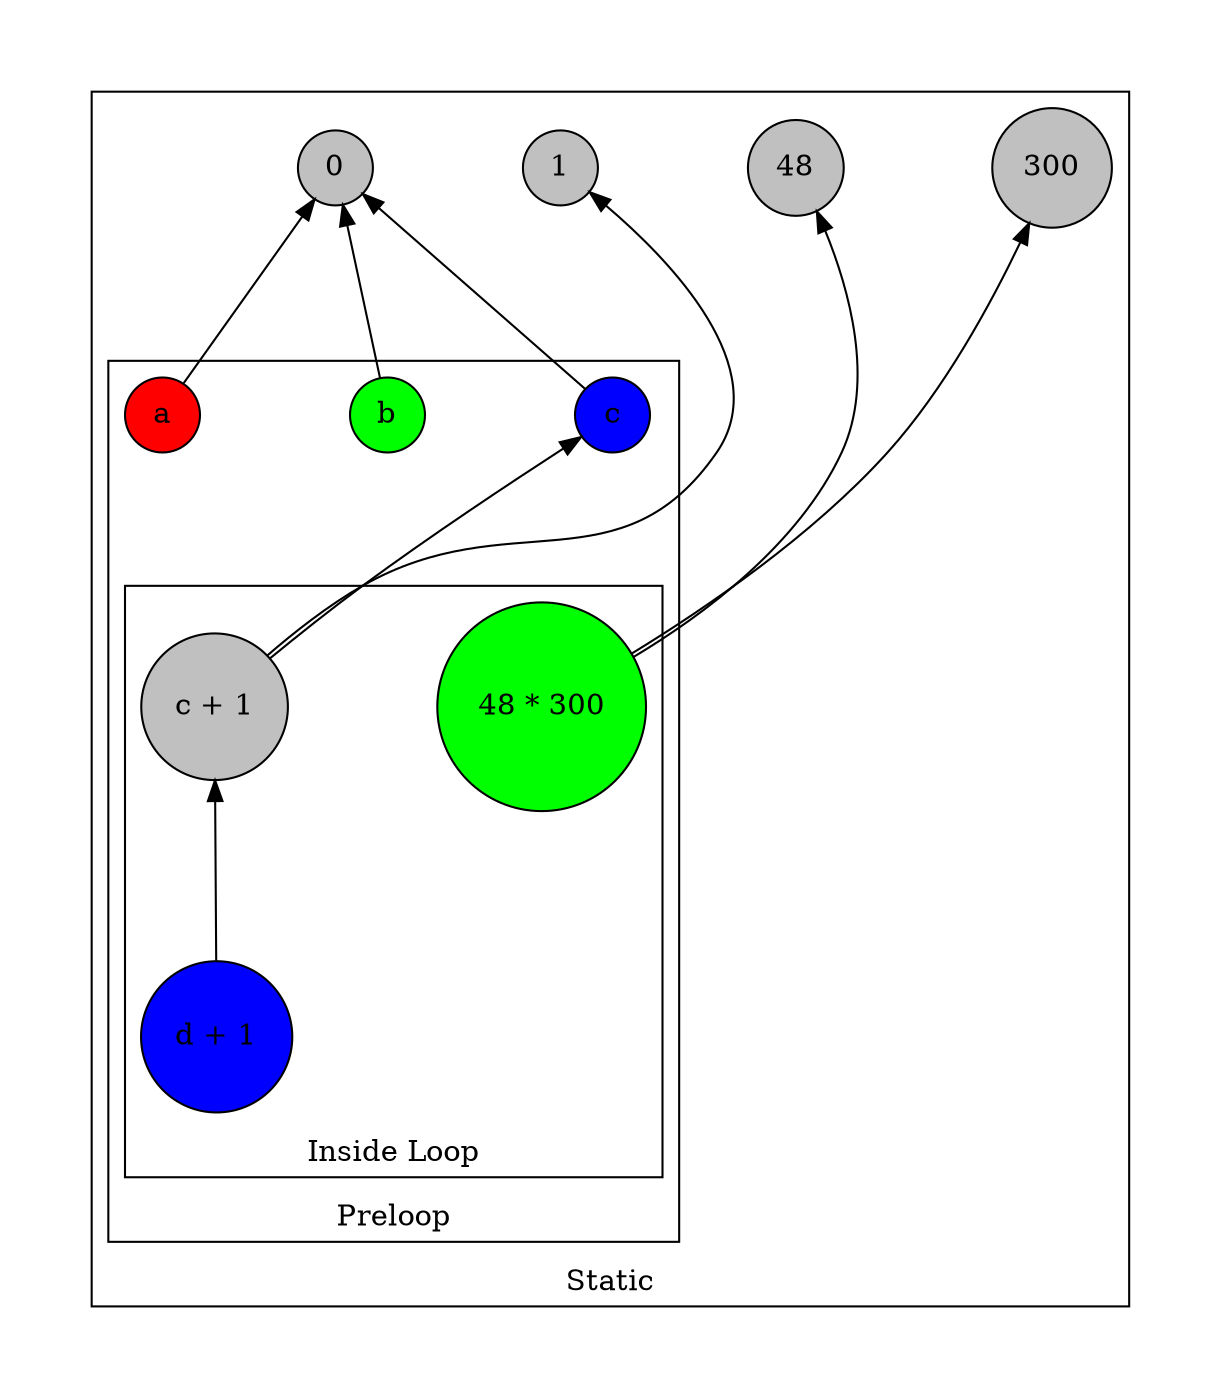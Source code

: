 digraph {
    rankdir=BT
    newrank=true;
    graph [pad="0.5", nodesep="1", ranksep="1"];
    node[shape="circle", style="filled", fillcolor="grey", label=" "]

    subgraph clusterStatic {
        label="Static"

        _0[label="0"]
        _1[label="1"]
        _48[label="48"]
        _300[label="300"]


        subgraph clusterPreLoop {
            label="Preloop"

            b[label="b", fillcolor="green"]
            a[label="a", fillcolor="red"]
            c[label="c", fillcolor="blue"]

            
            subgraph cluster_0 {
                label="Inside Loop"

                b2[label="48 * 300", fillcolor="green"]
                c2[label="c + 1", fillcolor="grey"]
                d[label="d + 1", fillcolor="blue"]
            }
        }
    }


    a -> _0
    b -> _0
    c -> _0
    b2 -> _48, _300
    c2 -> c, _1
    d -> c2

    {rank = same; _0; _1; _48; _300; }
    {rank = same; a; b; c; }
    {rank = same; b2; c2}
}